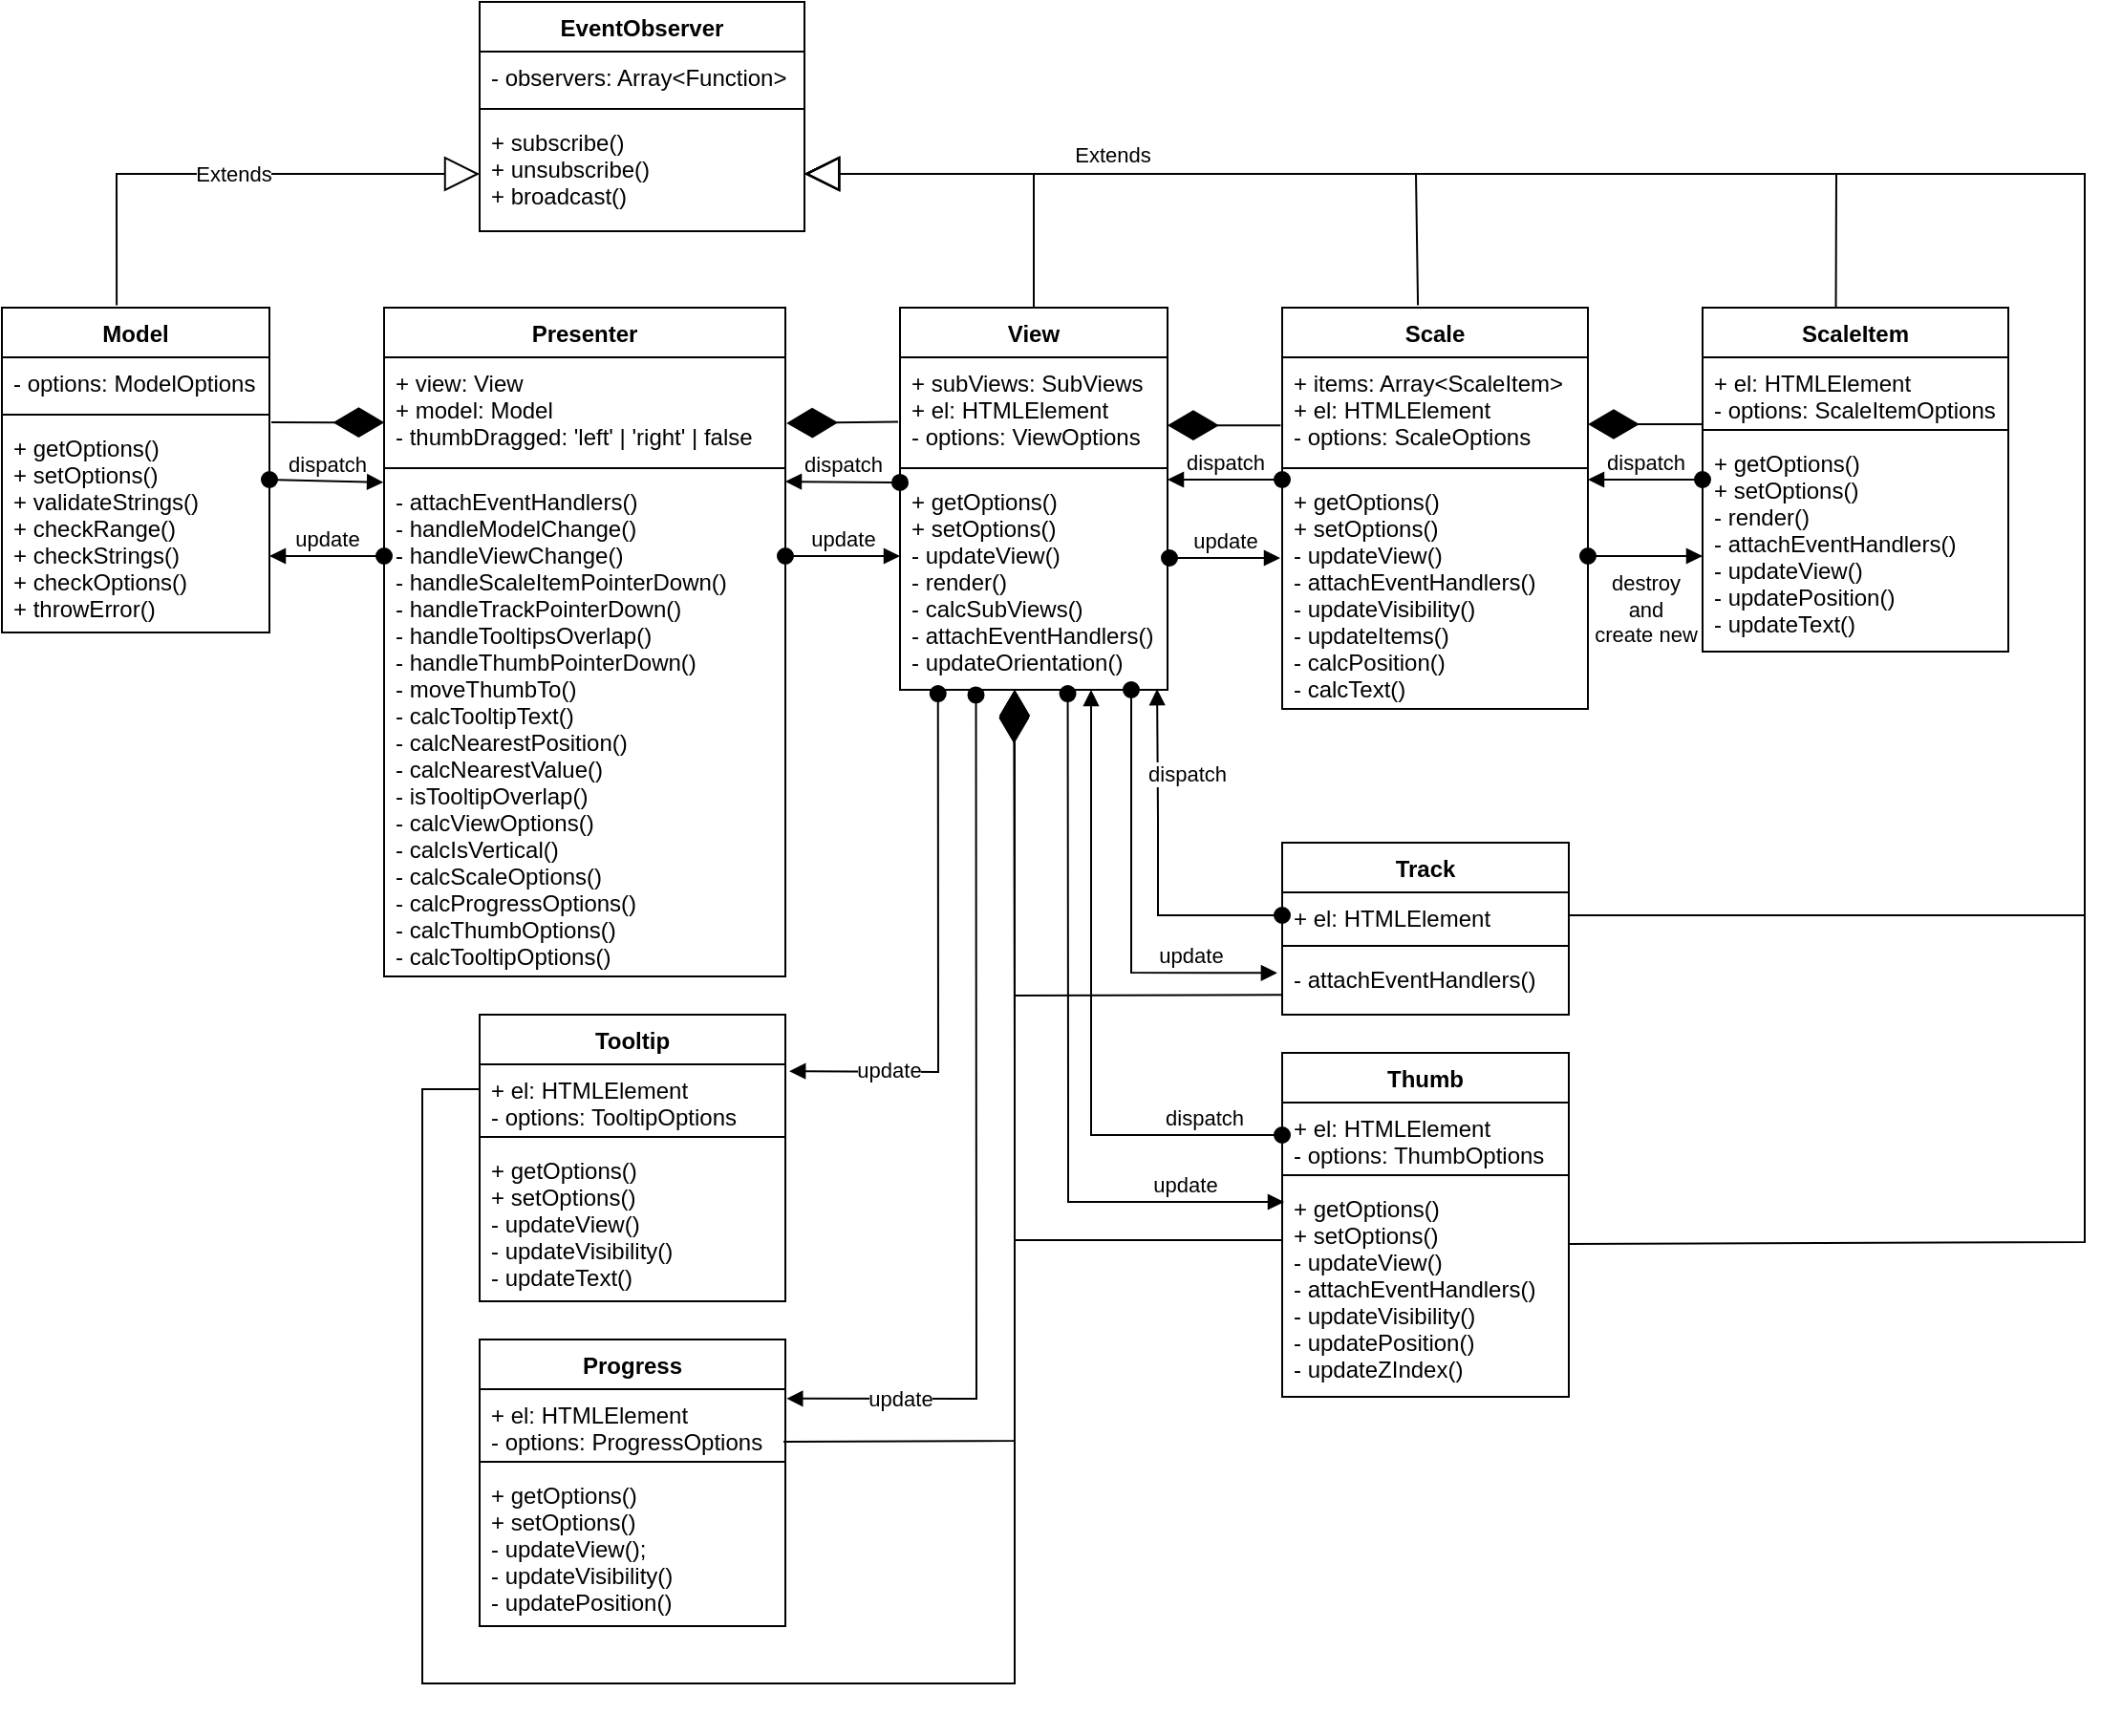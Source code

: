 <mxfile version="16.2.2" type="device"><diagram id="YJ1kt1i6bPdC83mcCr49" name="Page-1"><mxGraphModel dx="1093" dy="576" grid="1" gridSize="10" guides="1" tooltips="1" connect="1" arrows="1" fold="1" page="1" pageScale="1" pageWidth="827" pageHeight="1169" background="#FFFFFF" math="0" shadow="0"><root><mxCell id="0"/><mxCell id="1" parent="0"/><mxCell id="1nRKRzcBshGIphYvSyCB-1" value="EventObserver" style="swimlane;fontStyle=1;align=center;verticalAlign=top;childLayout=stackLayout;horizontal=1;startSize=26;horizontalStack=0;resizeParent=1;resizeParentMax=0;resizeLast=0;collapsible=1;marginBottom=0;" parent="1" vertex="1"><mxGeometry x="310" y="10" width="170" height="120" as="geometry"><mxRectangle x="280" y="40" width="100" height="26" as="alternateBounds"/></mxGeometry></mxCell><mxCell id="1nRKRzcBshGIphYvSyCB-2" value="- observers: Array&lt;Function&gt;" style="text;strokeColor=none;fillColor=none;align=left;verticalAlign=top;spacingLeft=4;spacingRight=4;overflow=hidden;rotatable=0;points=[[0,0.5],[1,0.5]];portConstraint=eastwest;" parent="1nRKRzcBshGIphYvSyCB-1" vertex="1"><mxGeometry y="26" width="170" height="26" as="geometry"/></mxCell><mxCell id="1nRKRzcBshGIphYvSyCB-3" value="" style="line;strokeWidth=1;fillColor=none;align=left;verticalAlign=middle;spacingTop=-1;spacingLeft=3;spacingRight=3;rotatable=0;labelPosition=right;points=[];portConstraint=eastwest;" parent="1nRKRzcBshGIphYvSyCB-1" vertex="1"><mxGeometry y="52" width="170" height="8" as="geometry"/></mxCell><mxCell id="1nRKRzcBshGIphYvSyCB-4" value="+ subscribe()&#10;+ unsubscribe()&#10;+ broadcast()" style="text;strokeColor=none;fillColor=none;align=left;verticalAlign=top;spacingLeft=4;spacingRight=4;overflow=hidden;rotatable=0;points=[[0,0.5],[1,0.5]];portConstraint=eastwest;" parent="1nRKRzcBshGIphYvSyCB-1" vertex="1"><mxGeometry y="60" width="170" height="60" as="geometry"/></mxCell><mxCell id="1nRKRzcBshGIphYvSyCB-5" value="Model" style="swimlane;fontStyle=1;align=center;verticalAlign=top;childLayout=stackLayout;horizontal=1;startSize=26;horizontalStack=0;resizeParent=1;resizeParentMax=0;resizeLast=0;collapsible=1;marginBottom=0;" parent="1" vertex="1"><mxGeometry x="60" y="170" width="140" height="170" as="geometry"/></mxCell><mxCell id="1nRKRzcBshGIphYvSyCB-6" value="- options: ModelOptions" style="text;strokeColor=none;fillColor=none;align=left;verticalAlign=top;spacingLeft=4;spacingRight=4;overflow=hidden;rotatable=0;points=[[0,0.5],[1,0.5]];portConstraint=eastwest;" parent="1nRKRzcBshGIphYvSyCB-5" vertex="1"><mxGeometry y="26" width="140" height="26" as="geometry"/></mxCell><mxCell id="1nRKRzcBshGIphYvSyCB-7" value="" style="line;strokeWidth=1;fillColor=none;align=left;verticalAlign=middle;spacingTop=-1;spacingLeft=3;spacingRight=3;rotatable=0;labelPosition=right;points=[];portConstraint=eastwest;" parent="1nRKRzcBshGIphYvSyCB-5" vertex="1"><mxGeometry y="52" width="140" height="8" as="geometry"/></mxCell><mxCell id="1nRKRzcBshGIphYvSyCB-8" value="+ getOptions()&#10;+ setOptions()&#10;+ validateStrings()&#10;+ checkRange()&#10;+ checkStrings()&#10;+ checkOptions()&#10;+ throwError()" style="text;strokeColor=none;fillColor=none;align=left;verticalAlign=top;spacingLeft=4;spacingRight=4;overflow=hidden;rotatable=0;points=[[0,0.5],[1,0.5]];portConstraint=eastwest;" parent="1nRKRzcBshGIphYvSyCB-5" vertex="1"><mxGeometry y="60" width="140" height="110" as="geometry"/></mxCell><mxCell id="1nRKRzcBshGIphYvSyCB-13" value="View" style="swimlane;fontStyle=1;align=center;verticalAlign=top;childLayout=stackLayout;horizontal=1;startSize=26;horizontalStack=0;resizeParent=1;resizeParentMax=0;resizeLast=0;collapsible=1;marginBottom=0;" parent="1" vertex="1"><mxGeometry x="530" y="170" width="140" height="200" as="geometry"><mxRectangle x="520" y="170" width="60" height="26" as="alternateBounds"/></mxGeometry></mxCell><mxCell id="1nRKRzcBshGIphYvSyCB-14" value="+ subViews: SubViews&#10;+ el: HTMLElement&#10;- options: ViewOptions" style="text;strokeColor=none;fillColor=none;align=left;verticalAlign=top;spacingLeft=4;spacingRight=4;overflow=hidden;rotatable=0;points=[[0,0.5],[1,0.5]];portConstraint=eastwest;" parent="1nRKRzcBshGIphYvSyCB-13" vertex="1"><mxGeometry y="26" width="140" height="54" as="geometry"/></mxCell><mxCell id="1nRKRzcBshGIphYvSyCB-15" value="" style="line;strokeWidth=1;fillColor=none;align=left;verticalAlign=middle;spacingTop=-1;spacingLeft=3;spacingRight=3;rotatable=0;labelPosition=right;points=[];portConstraint=eastwest;" parent="1nRKRzcBshGIphYvSyCB-13" vertex="1"><mxGeometry y="80" width="140" height="8" as="geometry"/></mxCell><mxCell id="1nRKRzcBshGIphYvSyCB-16" value="+ getOptions()&#10;+ setOptions()&#10;- updateView()&#10;- render()&#10;- calcSubViews()&#10;- attachEventHandlers()&#10;- updateOrientation()" style="text;strokeColor=none;fillColor=none;align=left;verticalAlign=top;spacingLeft=4;spacingRight=4;overflow=hidden;rotatable=0;points=[[0,0.5],[1,0.5]];portConstraint=eastwest;" parent="1nRKRzcBshGIphYvSyCB-13" vertex="1"><mxGeometry y="88" width="140" height="112" as="geometry"/></mxCell><mxCell id="1nRKRzcBshGIphYvSyCB-17" value="Presenter" style="swimlane;fontStyle=1;align=center;verticalAlign=top;childLayout=stackLayout;horizontal=1;startSize=26;horizontalStack=0;resizeParent=1;resizeParentMax=0;resizeLast=0;collapsible=1;marginBottom=0;" parent="1" vertex="1"><mxGeometry x="260" y="170" width="210" height="350" as="geometry"/></mxCell><mxCell id="1nRKRzcBshGIphYvSyCB-18" value="+ view: View&#10;+ model: Model&#10;- thumbDragged: 'left' | 'right' | false " style="text;strokeColor=none;fillColor=none;align=left;verticalAlign=top;spacingLeft=4;spacingRight=4;overflow=hidden;rotatable=0;points=[[0,0.5],[1,0.5]];portConstraint=eastwest;" parent="1nRKRzcBshGIphYvSyCB-17" vertex="1"><mxGeometry y="26" width="210" height="54" as="geometry"/></mxCell><mxCell id="1nRKRzcBshGIphYvSyCB-19" value="" style="line;strokeWidth=1;fillColor=none;align=left;verticalAlign=middle;spacingTop=-1;spacingLeft=3;spacingRight=3;rotatable=0;labelPosition=right;points=[];portConstraint=eastwest;" parent="1nRKRzcBshGIphYvSyCB-17" vertex="1"><mxGeometry y="80" width="210" height="8" as="geometry"/></mxCell><mxCell id="1nRKRzcBshGIphYvSyCB-20" value="- attachEventHandlers()&#10;- handleModelChange()&#10;- handleViewChange()&#10;- handleScaleItemPointerDown()&#10;- handleTrackPointerDown()&#10;- handleTooltipsOverlap()&#10;- handleThumbPointerDown()&#10;- moveThumbTo()&#10;- calcTooltipText()&#10;- calcNearestPosition()&#10;- calcNearestValue()&#10;- isTooltipOverlap()&#10;- calcViewOptions()&#10;- calcIsVertical()&#10;- calcScaleOptions()&#10;- calcProgressOptions()&#10;- calcThumbOptions()&#10;- calcTooltipOptions()&#10;" style="text;strokeColor=none;fillColor=none;align=left;verticalAlign=top;spacingLeft=4;spacingRight=4;overflow=hidden;rotatable=0;points=[[0,0.5],[1,0.5]];portConstraint=eastwest;" parent="1nRKRzcBshGIphYvSyCB-17" vertex="1"><mxGeometry y="88" width="210" height="262" as="geometry"/></mxCell><mxCell id="1nRKRzcBshGIphYvSyCB-21" value="Progress" style="swimlane;fontStyle=1;align=center;verticalAlign=top;childLayout=stackLayout;horizontal=1;startSize=26;horizontalStack=0;resizeParent=1;resizeParentMax=0;resizeLast=0;collapsible=1;marginBottom=0;" parent="1" vertex="1"><mxGeometry x="310" y="710" width="160" height="150" as="geometry"/></mxCell><mxCell id="1nRKRzcBshGIphYvSyCB-22" value="+ el: HTMLElement&#10;- options: ProgressOptions" style="text;strokeColor=none;fillColor=none;align=left;verticalAlign=top;spacingLeft=4;spacingRight=4;overflow=hidden;rotatable=0;points=[[0,0.5],[1,0.5]];portConstraint=eastwest;" parent="1nRKRzcBshGIphYvSyCB-21" vertex="1"><mxGeometry y="26" width="160" height="34" as="geometry"/></mxCell><mxCell id="1nRKRzcBshGIphYvSyCB-23" value="" style="line;strokeWidth=1;fillColor=none;align=left;verticalAlign=middle;spacingTop=-1;spacingLeft=3;spacingRight=3;rotatable=0;labelPosition=right;points=[];portConstraint=eastwest;" parent="1nRKRzcBshGIphYvSyCB-21" vertex="1"><mxGeometry y="60" width="160" height="8" as="geometry"/></mxCell><mxCell id="1nRKRzcBshGIphYvSyCB-24" value="+ getOptions()&#10;+ setOptions()&#10;- updateView();&#10;- updateVisibility()&#10;- updatePosition()" style="text;strokeColor=none;fillColor=none;align=left;verticalAlign=top;spacingLeft=4;spacingRight=4;overflow=hidden;rotatable=0;points=[[0,0.5],[1,0.5]];portConstraint=eastwest;" parent="1nRKRzcBshGIphYvSyCB-21" vertex="1"><mxGeometry y="68" width="160" height="82" as="geometry"/></mxCell><mxCell id="1nRKRzcBshGIphYvSyCB-25" value="Scale" style="swimlane;fontStyle=1;align=center;verticalAlign=top;childLayout=stackLayout;horizontal=1;startSize=26;horizontalStack=0;resizeParent=1;resizeParentMax=0;resizeLast=0;collapsible=1;marginBottom=0;" parent="1" vertex="1"><mxGeometry x="730" y="170" width="160" height="210" as="geometry"/></mxCell><mxCell id="1nRKRzcBshGIphYvSyCB-26" value="+ items: Array&lt;ScaleItem&gt;&#10;+ el: HTMLElement&#10;- options: ScaleOptions" style="text;strokeColor=none;fillColor=none;align=left;verticalAlign=top;spacingLeft=4;spacingRight=4;overflow=hidden;rotatable=0;points=[[0,0.5],[1,0.5]];portConstraint=eastwest;" parent="1nRKRzcBshGIphYvSyCB-25" vertex="1"><mxGeometry y="26" width="160" height="54" as="geometry"/></mxCell><mxCell id="1nRKRzcBshGIphYvSyCB-27" value="" style="line;strokeWidth=1;fillColor=none;align=left;verticalAlign=middle;spacingTop=-1;spacingLeft=3;spacingRight=3;rotatable=0;labelPosition=right;points=[];portConstraint=eastwest;" parent="1nRKRzcBshGIphYvSyCB-25" vertex="1"><mxGeometry y="80" width="160" height="8" as="geometry"/></mxCell><mxCell id="1nRKRzcBshGIphYvSyCB-28" value="+ getOptions()&#10;+ setOptions()&#10;- updateView()&#10;- attachEventHandlers()&#10;- updateVisibility()&#10;- updateItems()&#10;- calcPosition()&#10;- calcText()" style="text;strokeColor=none;fillColor=none;align=left;verticalAlign=top;spacingLeft=4;spacingRight=4;overflow=hidden;rotatable=0;points=[[0,0.5],[1,0.5]];portConstraint=eastwest;" parent="1nRKRzcBshGIphYvSyCB-25" vertex="1"><mxGeometry y="88" width="160" height="122" as="geometry"/></mxCell><mxCell id="1nRKRzcBshGIphYvSyCB-30" value="ScaleItem" style="swimlane;fontStyle=1;align=center;verticalAlign=top;childLayout=stackLayout;horizontal=1;startSize=26;horizontalStack=0;resizeParent=1;resizeParentMax=0;resizeLast=0;collapsible=1;marginBottom=0;" parent="1" vertex="1"><mxGeometry x="950" y="170" width="160" height="180" as="geometry"/></mxCell><mxCell id="1nRKRzcBshGIphYvSyCB-31" value="+ el: HTMLElement&#10;- options: ScaleItemOptions" style="text;strokeColor=none;fillColor=none;align=left;verticalAlign=top;spacingLeft=4;spacingRight=4;overflow=hidden;rotatable=0;points=[[0,0.5],[1,0.5]];portConstraint=eastwest;" parent="1nRKRzcBshGIphYvSyCB-30" vertex="1"><mxGeometry y="26" width="160" height="34" as="geometry"/></mxCell><mxCell id="1nRKRzcBshGIphYvSyCB-32" value="" style="line;strokeWidth=1;fillColor=none;align=left;verticalAlign=middle;spacingTop=-1;spacingLeft=3;spacingRight=3;rotatable=0;labelPosition=right;points=[];portConstraint=eastwest;" parent="1nRKRzcBshGIphYvSyCB-30" vertex="1"><mxGeometry y="60" width="160" height="8" as="geometry"/></mxCell><mxCell id="1nRKRzcBshGIphYvSyCB-33" value="+ getOptions()&#10;+ setOptions()&#10;- render()&#10;- attachEventHandlers()&#10;- updateView()&#10;- updatePosition()&#10;- updateText()" style="text;strokeColor=none;fillColor=none;align=left;verticalAlign=top;spacingLeft=4;spacingRight=4;overflow=hidden;rotatable=0;points=[[0,0.5],[1,0.5]];portConstraint=eastwest;" parent="1nRKRzcBshGIphYvSyCB-30" vertex="1"><mxGeometry y="68" width="160" height="112" as="geometry"/></mxCell><mxCell id="1nRKRzcBshGIphYvSyCB-34" value="Thumb" style="swimlane;fontStyle=1;align=center;verticalAlign=top;childLayout=stackLayout;horizontal=1;startSize=26;horizontalStack=0;resizeParent=1;resizeParentMax=0;resizeLast=0;collapsible=1;marginBottom=0;" parent="1" vertex="1"><mxGeometry x="730" y="560" width="150" height="180" as="geometry"/></mxCell><mxCell id="1nRKRzcBshGIphYvSyCB-35" value="+ el: HTMLElement&#10;- options: ThumbOptions" style="text;strokeColor=none;fillColor=none;align=left;verticalAlign=top;spacingLeft=4;spacingRight=4;overflow=hidden;rotatable=0;points=[[0,0.5],[1,0.5]];portConstraint=eastwest;" parent="1nRKRzcBshGIphYvSyCB-34" vertex="1"><mxGeometry y="26" width="150" height="34" as="geometry"/></mxCell><mxCell id="1nRKRzcBshGIphYvSyCB-36" value="" style="line;strokeWidth=1;fillColor=none;align=left;verticalAlign=middle;spacingTop=-1;spacingLeft=3;spacingRight=3;rotatable=0;labelPosition=right;points=[];portConstraint=eastwest;" parent="1nRKRzcBshGIphYvSyCB-34" vertex="1"><mxGeometry y="60" width="150" height="8" as="geometry"/></mxCell><mxCell id="1nRKRzcBshGIphYvSyCB-37" value="+ getOptions()&#10;+ setOptions()&#10;- updateView()&#10;- attachEventHandlers()&#10;- updateVisibility()&#10;- updatePosition()&#10;- updateZIndex()" style="text;strokeColor=none;fillColor=none;align=left;verticalAlign=top;spacingLeft=4;spacingRight=4;overflow=hidden;rotatable=0;points=[[0,0.5],[1,0.5]];portConstraint=eastwest;" parent="1nRKRzcBshGIphYvSyCB-34" vertex="1"><mxGeometry y="68" width="150" height="112" as="geometry"/></mxCell><mxCell id="1nRKRzcBshGIphYvSyCB-38" value="Tooltip" style="swimlane;fontStyle=1;align=center;verticalAlign=top;childLayout=stackLayout;horizontal=1;startSize=26;horizontalStack=0;resizeParent=1;resizeParentMax=0;resizeLast=0;collapsible=1;marginBottom=0;" parent="1" vertex="1"><mxGeometry x="310" y="540" width="160" height="150" as="geometry"><mxRectangle x="310" y="490" width="70" height="26" as="alternateBounds"/></mxGeometry></mxCell><mxCell id="1nRKRzcBshGIphYvSyCB-39" value="+ el: HTMLElement&#10;- options: TooltipOptions" style="text;strokeColor=none;fillColor=none;align=left;verticalAlign=top;spacingLeft=4;spacingRight=4;overflow=hidden;rotatable=0;points=[[0,0.5],[1,0.5]];portConstraint=eastwest;" parent="1nRKRzcBshGIphYvSyCB-38" vertex="1"><mxGeometry y="26" width="160" height="34" as="geometry"/></mxCell><mxCell id="1nRKRzcBshGIphYvSyCB-40" value="" style="line;strokeWidth=1;fillColor=none;align=left;verticalAlign=middle;spacingTop=-1;spacingLeft=3;spacingRight=3;rotatable=0;labelPosition=right;points=[];portConstraint=eastwest;" parent="1nRKRzcBshGIphYvSyCB-38" vertex="1"><mxGeometry y="60" width="160" height="8" as="geometry"/></mxCell><mxCell id="1nRKRzcBshGIphYvSyCB-41" value="+ getOptions()&#10;+ setOptions()&#10;- updateView()&#10;- updateVisibility()&#10;- updateText()" style="text;strokeColor=none;fillColor=none;align=left;verticalAlign=top;spacingLeft=4;spacingRight=4;overflow=hidden;rotatable=0;points=[[0,0.5],[1,0.5]];portConstraint=eastwest;" parent="1nRKRzcBshGIphYvSyCB-38" vertex="1"><mxGeometry y="68" width="160" height="82" as="geometry"/></mxCell><mxCell id="1nRKRzcBshGIphYvSyCB-42" value="Track" style="swimlane;fontStyle=1;align=center;verticalAlign=top;childLayout=stackLayout;horizontal=1;startSize=26;horizontalStack=0;resizeParent=1;resizeParentMax=0;resizeLast=0;collapsible=1;marginBottom=0;" parent="1" vertex="1"><mxGeometry x="730" y="450" width="150" height="90" as="geometry"/></mxCell><mxCell id="1nRKRzcBshGIphYvSyCB-43" value="+ el: HTMLElement" style="text;strokeColor=none;fillColor=none;align=left;verticalAlign=top;spacingLeft=4;spacingRight=4;overflow=hidden;rotatable=0;points=[[0,0.5],[1,0.5]];portConstraint=eastwest;" parent="1nRKRzcBshGIphYvSyCB-42" vertex="1"><mxGeometry y="26" width="150" height="24" as="geometry"/></mxCell><mxCell id="1nRKRzcBshGIphYvSyCB-44" value="" style="line;strokeWidth=1;fillColor=none;align=left;verticalAlign=middle;spacingTop=-1;spacingLeft=3;spacingRight=3;rotatable=0;labelPosition=right;points=[];portConstraint=eastwest;" parent="1nRKRzcBshGIphYvSyCB-42" vertex="1"><mxGeometry y="50" width="150" height="8" as="geometry"/></mxCell><mxCell id="1nRKRzcBshGIphYvSyCB-45" value="- attachEventHandlers()" style="text;strokeColor=none;fillColor=none;align=left;verticalAlign=top;spacingLeft=4;spacingRight=4;overflow=hidden;rotatable=0;points=[[0,0.5],[1,0.5]];portConstraint=eastwest;" parent="1nRKRzcBshGIphYvSyCB-42" vertex="1"><mxGeometry y="58" width="150" height="32" as="geometry"/></mxCell><mxCell id="1nRKRzcBshGIphYvSyCB-65" value="Extends" style="endArrow=block;endSize=16;endFill=0;html=1;rounded=0;exitX=0.429;exitY=-0.007;exitDx=0;exitDy=0;exitPerimeter=0;entryX=0;entryY=0.5;entryDx=0;entryDy=0;" parent="1" source="1nRKRzcBshGIphYvSyCB-5" target="1nRKRzcBshGIphYvSyCB-4" edge="1"><mxGeometry width="160" relative="1" as="geometry"><mxPoint x="650" y="440" as="sourcePoint"/><mxPoint x="300" y="120" as="targetPoint"/><Array as="points"><mxPoint x="120" y="100"/></Array></mxGeometry></mxCell><mxCell id="1nRKRzcBshGIphYvSyCB-66" value="" style="endArrow=block;endSize=16;endFill=0;html=1;rounded=0;entryX=1;entryY=0.5;entryDx=0;entryDy=0;" parent="1" source="1nRKRzcBshGIphYvSyCB-13" target="1nRKRzcBshGIphYvSyCB-4" edge="1"><mxGeometry x="0.375" y="30" width="160" relative="1" as="geometry"><mxPoint x="600" y="300" as="sourcePoint"/><mxPoint x="480" y="120" as="targetPoint"/><Array as="points"><mxPoint x="600" y="100"/></Array><mxPoint as="offset"/></mxGeometry></mxCell><mxCell id="1nRKRzcBshGIphYvSyCB-67" value="" style="endArrow=block;endSize=16;endFill=0;html=1;rounded=0;exitX=0.444;exitY=-0.006;exitDx=0;exitDy=0;exitPerimeter=0;" parent="1" source="1nRKRzcBshGIphYvSyCB-25" target="1nRKRzcBshGIphYvSyCB-4" edge="1"><mxGeometry y="30" width="160" relative="1" as="geometry"><mxPoint x="530" y="250" as="sourcePoint"/><mxPoint x="690" y="250" as="targetPoint"/><Array as="points"><mxPoint x="800" y="100"/></Array><mxPoint as="offset"/></mxGeometry></mxCell><mxCell id="1nRKRzcBshGIphYvSyCB-68" value="" style="endArrow=block;endSize=16;endFill=0;html=1;rounded=0;exitX=1;exitY=0.5;exitDx=0;exitDy=0;" parent="1" source="1nRKRzcBshGIphYvSyCB-43" target="1nRKRzcBshGIphYvSyCB-4" edge="1"><mxGeometry x="0.127" y="30" width="160" relative="1" as="geometry"><mxPoint x="690" y="440" as="sourcePoint"/><mxPoint x="690" y="250" as="targetPoint"/><Array as="points"><mxPoint x="1150" y="488"/><mxPoint x="1150" y="438"/><mxPoint x="1150" y="100"/></Array><mxPoint as="offset"/></mxGeometry></mxCell><mxCell id="1nRKRzcBshGIphYvSyCB-69" value="Extends" style="endArrow=block;endSize=16;endFill=0;html=1;rounded=0;exitX=0.436;exitY=0.002;exitDx=0;exitDy=0;exitPerimeter=0;" parent="1" source="1nRKRzcBshGIphYvSyCB-30" target="1nRKRzcBshGIphYvSyCB-4" edge="1"><mxGeometry x="0.472" y="-10" width="160" relative="1" as="geometry"><mxPoint x="530" y="250" as="sourcePoint"/><mxPoint x="690" y="250" as="targetPoint"/><Array as="points"><mxPoint x="1020" y="100"/></Array><mxPoint as="offset"/></mxGeometry></mxCell><mxCell id="1nRKRzcBshGIphYvSyCB-70" value="" style="endArrow=block;endSize=16;endFill=0;html=1;rounded=0;entryX=1;entryY=0.5;entryDx=0;entryDy=0;" parent="1" target="1nRKRzcBshGIphYvSyCB-4" edge="1"><mxGeometry x="-0.216" y="145" width="160" relative="1" as="geometry"><mxPoint x="880" y="660" as="sourcePoint"/><mxPoint x="690" y="250" as="targetPoint"/><Array as="points"><mxPoint x="1150" y="659"/><mxPoint x="1150" y="100"/></Array><mxPoint as="offset"/></mxGeometry></mxCell><mxCell id="1nRKRzcBshGIphYvSyCB-79" value="" style="endArrow=diamondThin;endFill=1;endSize=24;html=1;rounded=0;entryX=0.001;entryY=0.632;entryDx=0;entryDy=0;entryPerimeter=0;" parent="1" target="1nRKRzcBshGIphYvSyCB-18" edge="1"><mxGeometry width="160" relative="1" as="geometry"><mxPoint x="201" y="230" as="sourcePoint"/><mxPoint x="260" y="223" as="targetPoint"/></mxGeometry></mxCell><mxCell id="1nRKRzcBshGIphYvSyCB-80" value="" style="endArrow=diamondThin;endFill=1;endSize=24;html=1;rounded=0;exitX=-0.007;exitY=0.626;exitDx=0;exitDy=0;entryX=1.003;entryY=0.638;entryDx=0;entryDy=0;entryPerimeter=0;exitPerimeter=0;" parent="1" source="1nRKRzcBshGIphYvSyCB-14" target="1nRKRzcBshGIphYvSyCB-18" edge="1"><mxGeometry width="160" relative="1" as="geometry"><mxPoint x="430" y="220" as="sourcePoint"/><mxPoint x="590" y="220" as="targetPoint"/></mxGeometry></mxCell><mxCell id="1nRKRzcBshGIphYvSyCB-81" value="" style="endArrow=diamondThin;endFill=1;endSize=24;html=1;rounded=0;" parent="1" edge="1"><mxGeometry width="160" relative="1" as="geometry"><mxPoint x="310" y="579" as="sourcePoint"/><mxPoint x="590" y="370" as="targetPoint"/><Array as="points"><mxPoint x="280" y="579"/><mxPoint x="280" y="890"/><mxPoint x="590" y="890"/></Array></mxGeometry></mxCell><mxCell id="1nRKRzcBshGIphYvSyCB-82" value="" style="endArrow=diamondThin;endFill=1;endSize=24;html=1;rounded=0;exitX=0.002;exitY=0.675;exitDx=0;exitDy=0;exitPerimeter=0;" parent="1" edge="1" source="1nRKRzcBshGIphYvSyCB-45"><mxGeometry width="160" relative="1" as="geometry"><mxPoint x="690" y="480" as="sourcePoint"/><mxPoint x="590" y="370" as="targetPoint"/><Array as="points"><mxPoint x="590" y="530"/></Array></mxGeometry></mxCell><mxCell id="1nRKRzcBshGIphYvSyCB-83" value="" style="endArrow=diamondThin;endFill=1;endSize=24;html=1;rounded=0;exitX=-0.005;exitY=0.659;exitDx=0;exitDy=0;exitPerimeter=0;entryX=1;entryY=0.659;entryDx=0;entryDy=0;entryPerimeter=0;" parent="1" source="1nRKRzcBshGIphYvSyCB-26" edge="1" target="1nRKRzcBshGIphYvSyCB-14"><mxGeometry width="160" relative="1" as="geometry"><mxPoint x="770" y="380" as="sourcePoint"/><mxPoint x="670" y="221" as="targetPoint"/><Array as="points"/></mxGeometry></mxCell><mxCell id="1nRKRzcBshGIphYvSyCB-85" value="" style="endArrow=diamondThin;endFill=1;endSize=24;html=1;rounded=0;entryX=0.426;entryY=1.011;entryDx=0;entryDy=0;entryPerimeter=0;" parent="1" target="1nRKRzcBshGIphYvSyCB-16" edge="1"><mxGeometry width="160" relative="1" as="geometry"><mxPoint x="730" y="658" as="sourcePoint"/><mxPoint x="589" y="360" as="targetPoint"/><Array as="points"><mxPoint x="590" y="658"/><mxPoint x="590" y="561"/></Array></mxGeometry></mxCell><mxCell id="1nRKRzcBshGIphYvSyCB-86" value="" style="endArrow=diamondThin;endFill=1;endSize=24;html=1;rounded=0;exitX=0.994;exitY=0.808;exitDx=0;exitDy=0;exitPerimeter=0;" parent="1" source="1nRKRzcBshGIphYvSyCB-22" edge="1"><mxGeometry width="160" relative="1" as="geometry"><mxPoint x="580" y="380" as="sourcePoint"/><mxPoint x="590" y="370" as="targetPoint"/><Array as="points"><mxPoint x="590" y="763"/></Array></mxGeometry></mxCell><mxCell id="xsZjjAFzfBk1IithLUOX-1" value="" style="endArrow=diamondThin;endFill=1;endSize=24;html=1;rounded=0;" parent="1" edge="1"><mxGeometry width="160" relative="1" as="geometry"><mxPoint x="950" y="231" as="sourcePoint"/><mxPoint x="890" y="231" as="targetPoint"/></mxGeometry></mxCell><mxCell id="sx8za0LPJOR_Oh8C1SED-1" value="dispatch" style="html=1;verticalAlign=bottom;startArrow=oval;startFill=1;endArrow=block;startSize=8;rounded=0;entryX=-0.002;entryY=0.013;entryDx=0;entryDy=0;entryPerimeter=0;" parent="1" target="1nRKRzcBshGIphYvSyCB-20" edge="1"><mxGeometry width="60" relative="1" as="geometry"><mxPoint x="200" y="260" as="sourcePoint"/><mxPoint x="310" y="280" as="targetPoint"/></mxGeometry></mxCell><mxCell id="sx8za0LPJOR_Oh8C1SED-2" value="update" style="html=1;verticalAlign=bottom;startArrow=oval;startFill=1;endArrow=block;startSize=8;rounded=0;" parent="1" edge="1"><mxGeometry width="60" relative="1" as="geometry"><mxPoint x="260" y="300" as="sourcePoint"/><mxPoint x="200" y="300" as="targetPoint"/></mxGeometry></mxCell><mxCell id="sx8za0LPJOR_Oh8C1SED-3" value="dispatch" style="html=1;verticalAlign=bottom;startArrow=oval;startFill=1;endArrow=block;startSize=8;rounded=0;exitX=0;exitY=0.031;exitDx=0;exitDy=0;exitPerimeter=0;" parent="1" source="1nRKRzcBshGIphYvSyCB-16" edge="1"><mxGeometry width="60" relative="1" as="geometry"><mxPoint x="490" y="290" as="sourcePoint"/><mxPoint x="470" y="261" as="targetPoint"/></mxGeometry></mxCell><mxCell id="sx8za0LPJOR_Oh8C1SED-4" value="update" style="html=1;verticalAlign=bottom;startArrow=oval;startFill=1;endArrow=block;startSize=8;rounded=0;entryX=0;entryY=0.375;entryDx=0;entryDy=0;entryPerimeter=0;" parent="1" target="1nRKRzcBshGIphYvSyCB-16" edge="1"><mxGeometry width="60" relative="1" as="geometry"><mxPoint x="470" y="300" as="sourcePoint"/><mxPoint x="520" y="279" as="targetPoint"/></mxGeometry></mxCell><mxCell id="sx8za0LPJOR_Oh8C1SED-6" value="dispatch" style="html=1;verticalAlign=bottom;startArrow=oval;startFill=1;endArrow=block;startSize=8;rounded=0;" parent="1" edge="1"><mxGeometry width="60" relative="1" as="geometry"><mxPoint x="730" y="260" as="sourcePoint"/><mxPoint x="670" y="260" as="targetPoint"/></mxGeometry></mxCell><mxCell id="sx8za0LPJOR_Oh8C1SED-7" value="update" style="html=1;verticalAlign=bottom;startArrow=oval;startFill=1;endArrow=block;startSize=8;rounded=0;" parent="1" edge="1"><mxGeometry width="60" relative="1" as="geometry"><mxPoint x="671" y="301" as="sourcePoint"/><mxPoint x="729" y="301" as="targetPoint"/></mxGeometry></mxCell><mxCell id="sx8za0LPJOR_Oh8C1SED-8" value="dispatch" style="html=1;verticalAlign=bottom;startArrow=oval;startFill=1;endArrow=block;startSize=8;rounded=0;" parent="1" edge="1"><mxGeometry width="60" relative="1" as="geometry"><mxPoint x="950" y="260" as="sourcePoint"/><mxPoint x="890" y="260" as="targetPoint"/></mxGeometry></mxCell><mxCell id="sx8za0LPJOR_Oh8C1SED-9" value="destroy&lt;br&gt;and&lt;br&gt;create new" style="html=1;verticalAlign=bottom;startArrow=oval;startFill=1;endArrow=block;startSize=8;rounded=0;" parent="1" edge="1"><mxGeometry y="-50" width="60" relative="1" as="geometry"><mxPoint x="890" y="300" as="sourcePoint"/><mxPoint x="950" y="300" as="targetPoint"/><mxPoint as="offset"/></mxGeometry></mxCell><mxCell id="sx8za0LPJOR_Oh8C1SED-10" value="dispatch" style="html=1;verticalAlign=bottom;startArrow=oval;startFill=1;endArrow=block;startSize=8;rounded=0;exitX=0;exitY=0.5;exitDx=0;exitDy=0;entryX=0.961;entryY=0.996;entryDx=0;entryDy=0;entryPerimeter=0;" parent="1" source="1nRKRzcBshGIphYvSyCB-43" target="1nRKRzcBshGIphYvSyCB-16" edge="1"><mxGeometry x="0.41" y="-15" width="60" relative="1" as="geometry"><mxPoint x="740.96" y="269.78" as="sourcePoint"/><mxPoint x="680" y="270" as="targetPoint"/><Array as="points"><mxPoint x="665" y="488"/><mxPoint x="665" y="438"/></Array><mxPoint as="offset"/></mxGeometry></mxCell><mxCell id="sx8za0LPJOR_Oh8C1SED-11" value="update" style="html=1;verticalAlign=bottom;startArrow=oval;startFill=1;endArrow=block;startSize=8;rounded=0;entryX=-0.017;entryY=0.318;entryDx=0;entryDy=0;entryPerimeter=0;" parent="1" target="1nRKRzcBshGIphYvSyCB-45" edge="1"><mxGeometry x="0.594" width="60" relative="1" as="geometry"><mxPoint x="651" y="370" as="sourcePoint"/><mxPoint x="659" y="465" as="targetPoint"/><Array as="points"><mxPoint x="651" y="468"/><mxPoint x="651" y="518"/></Array><mxPoint as="offset"/></mxGeometry></mxCell><mxCell id="sx8za0LPJOR_Oh8C1SED-12" value="dispatch" style="html=1;verticalAlign=bottom;startArrow=oval;startFill=1;endArrow=block;startSize=8;rounded=0;exitX=0;exitY=0.5;exitDx=0;exitDy=0;" parent="1" source="1nRKRzcBshGIphYvSyCB-35" edge="1"><mxGeometry x="-0.755" width="60" relative="1" as="geometry"><mxPoint x="700" y="448" as="sourcePoint"/><mxPoint x="630" y="370" as="targetPoint"/><Array as="points"><mxPoint x="630" y="603"/><mxPoint x="630" y="545"/></Array><mxPoint as="offset"/></mxGeometry></mxCell><mxCell id="sx8za0LPJOR_Oh8C1SED-13" value="update" style="html=1;verticalAlign=bottom;startArrow=oval;startFill=1;endArrow=block;startSize=8;rounded=0;exitX=0.627;exitY=1.018;exitDx=0;exitDy=0;exitPerimeter=0;" parent="1" source="1nRKRzcBshGIphYvSyCB-16" edge="1"><mxGeometry x="0.724" width="60" relative="1" as="geometry"><mxPoint x="661" y="371" as="sourcePoint"/><mxPoint x="731" y="638" as="targetPoint"/><Array as="points"><mxPoint x="618" y="580"/><mxPoint x="618" y="638"/></Array><mxPoint as="offset"/></mxGeometry></mxCell><mxCell id="sx8za0LPJOR_Oh8C1SED-15" value="update" style="html=1;verticalAlign=bottom;startArrow=oval;startFill=1;endArrow=block;startSize=8;rounded=0;entryX=1.013;entryY=0.105;entryDx=0;entryDy=0;entryPerimeter=0;exitX=0.142;exitY=1.018;exitDx=0;exitDy=0;exitPerimeter=0;" parent="1" source="1nRKRzcBshGIphYvSyCB-16" target="1nRKRzcBshGIphYvSyCB-39" edge="1"><mxGeometry x="0.619" y="8" width="60" relative="1" as="geometry"><mxPoint x="661" y="371" as="sourcePoint"/><mxPoint x="697.28" y="478.176" as="targetPoint"/><Array as="points"><mxPoint x="550" y="570"/></Array><mxPoint as="offset"/></mxGeometry></mxCell><mxCell id="sx8za0LPJOR_Oh8C1SED-16" value="update" style="html=1;verticalAlign=bottom;startArrow=oval;startFill=1;endArrow=block;startSize=8;rounded=0;entryX=1.004;entryY=0.145;entryDx=0;entryDy=0;entryPerimeter=0;exitX=0.284;exitY=1.024;exitDx=0;exitDy=0;exitPerimeter=0;" parent="1" source="1nRKRzcBshGIphYvSyCB-16" target="1nRKRzcBshGIphYvSyCB-22" edge="1"><mxGeometry x="0.746" y="9" width="60" relative="1" as="geometry"><mxPoint x="559.88" y="371.836" as="sourcePoint"/><mxPoint x="482.08" y="529.57" as="targetPoint"/><Array as="points"><mxPoint x="570" y="741"/></Array><mxPoint as="offset"/></mxGeometry></mxCell></root></mxGraphModel></diagram></mxfile>